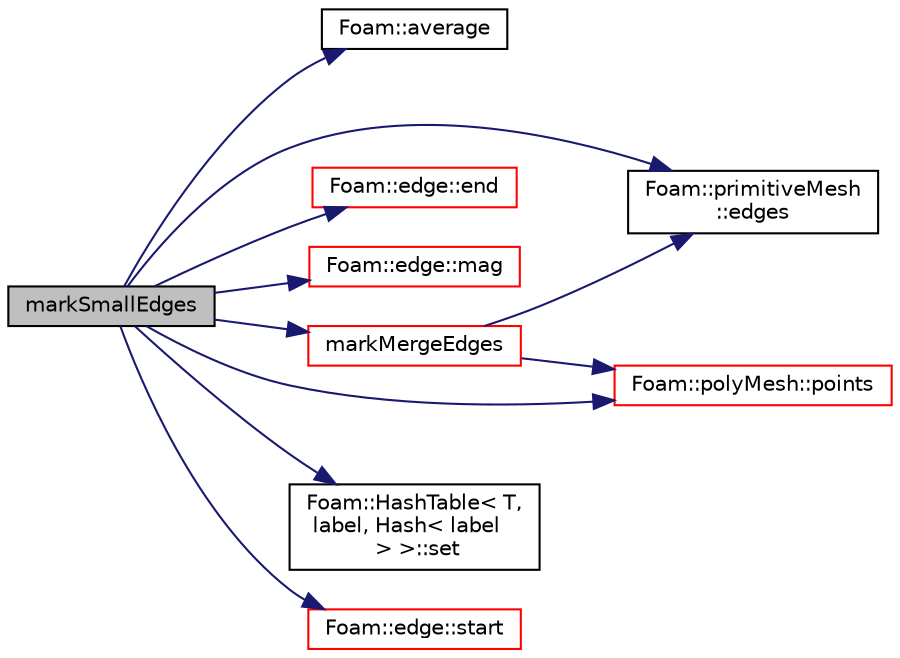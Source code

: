 digraph "markSmallEdges"
{
  bgcolor="transparent";
  edge [fontname="Helvetica",fontsize="10",labelfontname="Helvetica",labelfontsize="10"];
  node [fontname="Helvetica",fontsize="10",shape=record];
  rankdir="LR";
  Node2416 [label="markSmallEdges",height=0.2,width=0.4,color="black", fillcolor="grey75", style="filled", fontcolor="black"];
  Node2416 -> Node2417 [color="midnightblue",fontsize="10",style="solid",fontname="Helvetica"];
  Node2417 [label="Foam::average",height=0.2,width=0.4,color="black",URL="$a21851.html#a5a041ffab192e0ee23f9062c8f541068"];
  Node2416 -> Node2418 [color="midnightblue",fontsize="10",style="solid",fontname="Helvetica"];
  Node2418 [label="Foam::primitiveMesh\l::edges",height=0.2,width=0.4,color="black",URL="$a28685.html#a21d764179912ddda5c6f95193c289846",tooltip="Return mesh edges. Uses calcEdges. "];
  Node2416 -> Node2419 [color="midnightblue",fontsize="10",style="solid",fontname="Helvetica"];
  Node2419 [label="Foam::edge::end",height=0.2,width=0.4,color="red",URL="$a28361.html#a5ac1c619caccdf5bcf8c3d58a409849f",tooltip="Return end vertex label. "];
  Node2416 -> Node2421 [color="midnightblue",fontsize="10",style="solid",fontname="Helvetica"];
  Node2421 [label="Foam::edge::mag",height=0.2,width=0.4,color="red",URL="$a28361.html#a4e7462523832986fec7cf4e862ccc6fd",tooltip="Return scalar magnitude. "];
  Node2416 -> Node2425 [color="midnightblue",fontsize="10",style="solid",fontname="Helvetica"];
  Node2425 [label="markMergeEdges",height=0.2,width=0.4,color="red",URL="$a22401.html#a8a9654b4621962ec0b33310c38ce9cd1",tooltip="Mark (in collapseEdge) any edges to merge. "];
  Node2425 -> Node2418 [color="midnightblue",fontsize="10",style="solid",fontname="Helvetica"];
  Node2425 -> Node2426 [color="midnightblue",fontsize="10",style="solid",fontname="Helvetica"];
  Node2426 [label="Foam::polyMesh::points",height=0.2,width=0.4,color="red",URL="$a28565.html#ac44123fc1265297c41a43c3b62fdb4c2",tooltip="Return raw points. "];
  Node2416 -> Node2426 [color="midnightblue",fontsize="10",style="solid",fontname="Helvetica"];
  Node2416 -> Node2832 [color="midnightblue",fontsize="10",style="solid",fontname="Helvetica"];
  Node2832 [label="Foam::HashTable\< T,\l label, Hash\< label\l \> \>::set",height=0.2,width=0.4,color="black",URL="$a26841.html#a36337413e0b6b61d9c289ea6c40db74b",tooltip="Assign a new hashedEntry, overwriting existing entries. "];
  Node2416 -> Node2424 [color="midnightblue",fontsize="10",style="solid",fontname="Helvetica"];
  Node2424 [label="Foam::edge::start",height=0.2,width=0.4,color="red",URL="$a28361.html#afe56bdd2031bbf8321e35e2330c0b990",tooltip="Return start vertex label. "];
}
